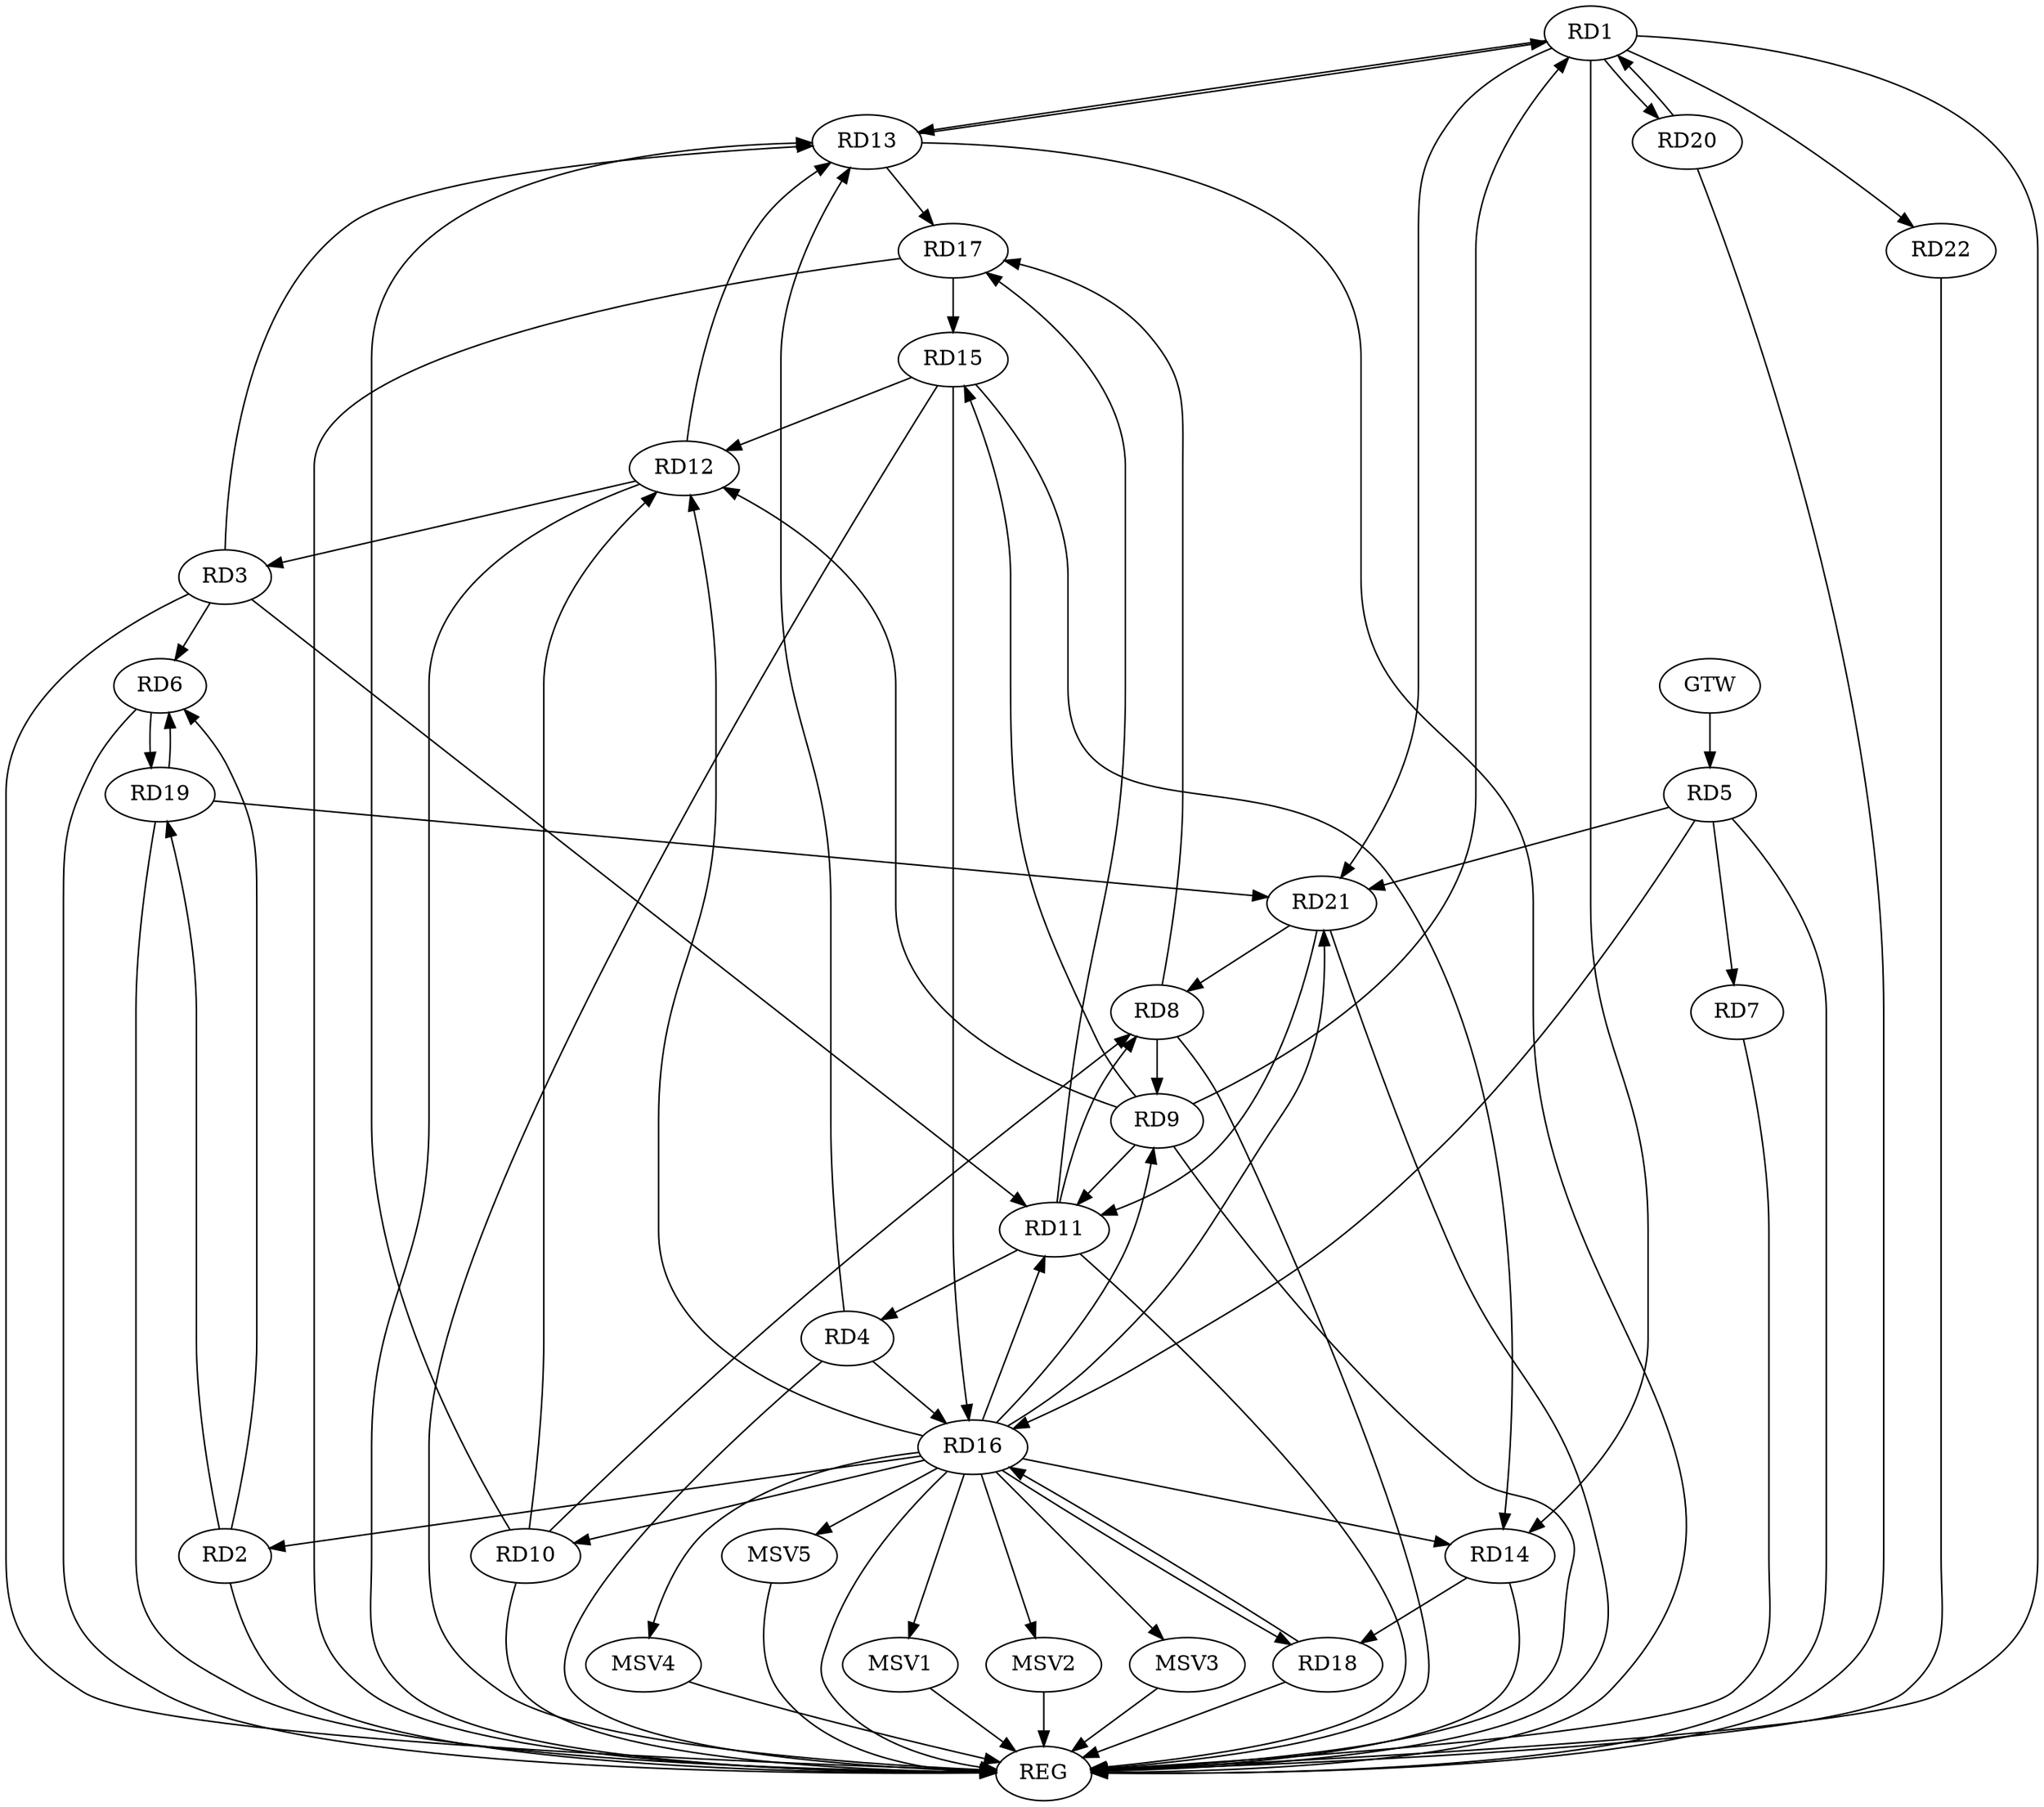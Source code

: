 strict digraph G {
  RD1 [ label="RD1" ];
  RD2 [ label="RD2" ];
  RD3 [ label="RD3" ];
  RD4 [ label="RD4" ];
  RD5 [ label="RD5" ];
  RD6 [ label="RD6" ];
  RD7 [ label="RD7" ];
  RD8 [ label="RD8" ];
  RD9 [ label="RD9" ];
  RD10 [ label="RD10" ];
  RD11 [ label="RD11" ];
  RD12 [ label="RD12" ];
  RD13 [ label="RD13" ];
  RD14 [ label="RD14" ];
  RD15 [ label="RD15" ];
  RD16 [ label="RD16" ];
  RD17 [ label="RD17" ];
  RD18 [ label="RD18" ];
  RD19 [ label="RD19" ];
  RD20 [ label="RD20" ];
  RD21 [ label="RD21" ];
  RD22 [ label="RD22" ];
  GTW [ label="GTW" ];
  REG [ label="REG" ];
  MSV1 [ label="MSV1" ];
  MSV2 [ label="MSV2" ];
  MSV3 [ label="MSV3" ];
  MSV4 [ label="MSV4" ];
  MSV5 [ label="MSV5" ];
  RD9 -> RD1;
  RD1 -> RD13;
  RD13 -> RD1;
  RD1 -> RD14;
  RD1 -> RD20;
  RD20 -> RD1;
  RD1 -> RD21;
  RD1 -> RD22;
  RD2 -> RD6;
  RD16 -> RD2;
  RD2 -> RD19;
  RD3 -> RD6;
  RD3 -> RD11;
  RD12 -> RD3;
  RD3 -> RD13;
  RD11 -> RD4;
  RD4 -> RD13;
  RD4 -> RD16;
  RD5 -> RD7;
  RD5 -> RD16;
  RD5 -> RD21;
  RD6 -> RD19;
  RD19 -> RD6;
  RD8 -> RD9;
  RD10 -> RD8;
  RD11 -> RD8;
  RD8 -> RD17;
  RD21 -> RD8;
  RD9 -> RD11;
  RD9 -> RD12;
  RD9 -> RD15;
  RD16 -> RD9;
  RD10 -> RD12;
  RD10 -> RD13;
  RD16 -> RD10;
  RD16 -> RD11;
  RD11 -> RD17;
  RD21 -> RD11;
  RD12 -> RD13;
  RD15 -> RD12;
  RD16 -> RD12;
  RD13 -> RD17;
  RD15 -> RD14;
  RD16 -> RD14;
  RD14 -> RD18;
  RD15 -> RD16;
  RD17 -> RD15;
  RD16 -> RD18;
  RD18 -> RD16;
  RD16 -> RD21;
  RD19 -> RD21;
  GTW -> RD5;
  RD1 -> REG;
  RD2 -> REG;
  RD3 -> REG;
  RD4 -> REG;
  RD5 -> REG;
  RD6 -> REG;
  RD7 -> REG;
  RD8 -> REG;
  RD9 -> REG;
  RD10 -> REG;
  RD11 -> REG;
  RD12 -> REG;
  RD13 -> REG;
  RD14 -> REG;
  RD15 -> REG;
  RD16 -> REG;
  RD17 -> REG;
  RD18 -> REG;
  RD19 -> REG;
  RD20 -> REG;
  RD21 -> REG;
  RD22 -> REG;
  RD16 -> MSV1;
  MSV1 -> REG;
  RD16 -> MSV2;
  RD16 -> MSV3;
  MSV2 -> REG;
  MSV3 -> REG;
  RD16 -> MSV4;
  RD16 -> MSV5;
  MSV4 -> REG;
  MSV5 -> REG;
}
